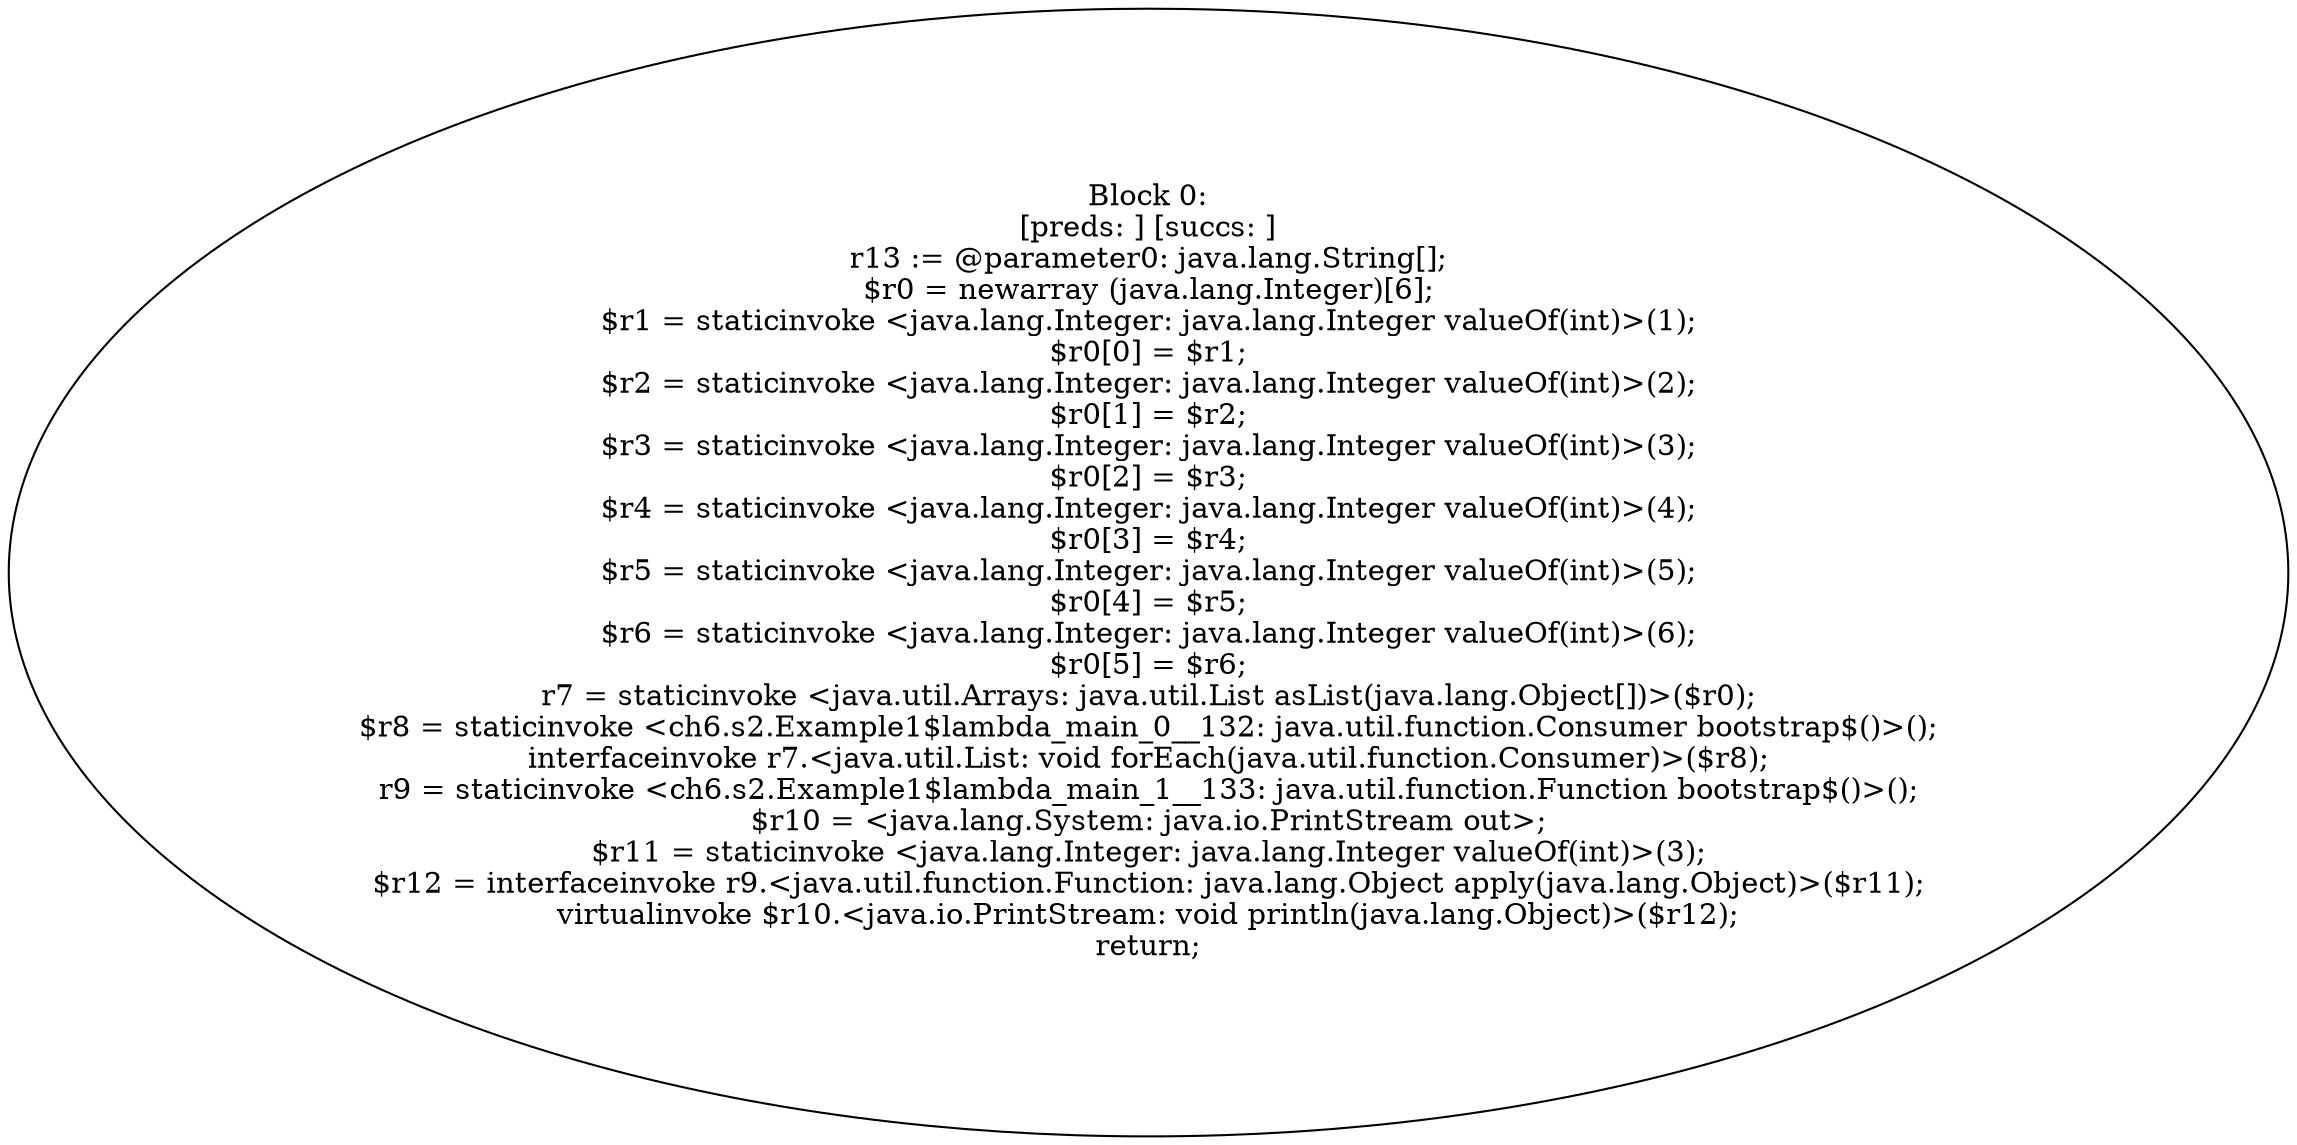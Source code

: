 digraph "unitGraph" {
    "Block 0:
[preds: ] [succs: ]
r13 := @parameter0: java.lang.String[];
$r0 = newarray (java.lang.Integer)[6];
$r1 = staticinvoke <java.lang.Integer: java.lang.Integer valueOf(int)>(1);
$r0[0] = $r1;
$r2 = staticinvoke <java.lang.Integer: java.lang.Integer valueOf(int)>(2);
$r0[1] = $r2;
$r3 = staticinvoke <java.lang.Integer: java.lang.Integer valueOf(int)>(3);
$r0[2] = $r3;
$r4 = staticinvoke <java.lang.Integer: java.lang.Integer valueOf(int)>(4);
$r0[3] = $r4;
$r5 = staticinvoke <java.lang.Integer: java.lang.Integer valueOf(int)>(5);
$r0[4] = $r5;
$r6 = staticinvoke <java.lang.Integer: java.lang.Integer valueOf(int)>(6);
$r0[5] = $r6;
r7 = staticinvoke <java.util.Arrays: java.util.List asList(java.lang.Object[])>($r0);
$r8 = staticinvoke <ch6.s2.Example1$lambda_main_0__132: java.util.function.Consumer bootstrap$()>();
interfaceinvoke r7.<java.util.List: void forEach(java.util.function.Consumer)>($r8);
r9 = staticinvoke <ch6.s2.Example1$lambda_main_1__133: java.util.function.Function bootstrap$()>();
$r10 = <java.lang.System: java.io.PrintStream out>;
$r11 = staticinvoke <java.lang.Integer: java.lang.Integer valueOf(int)>(3);
$r12 = interfaceinvoke r9.<java.util.function.Function: java.lang.Object apply(java.lang.Object)>($r11);
virtualinvoke $r10.<java.io.PrintStream: void println(java.lang.Object)>($r12);
return;
"
}
